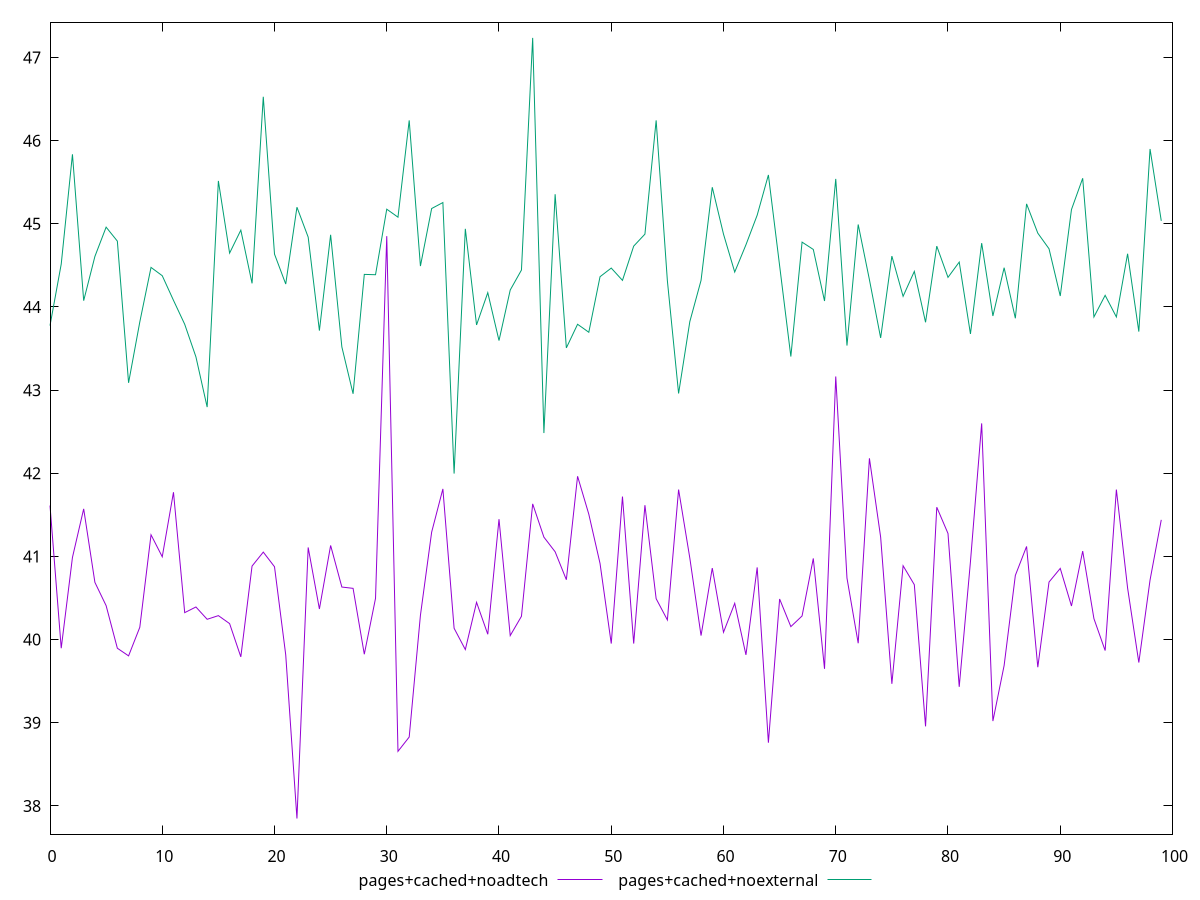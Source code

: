reset
set terminal svg size 640, 500 enhanced background rgb 'white'
set output "reprap/bootup-time/comparison/line/4_vs_5.svg"

$pagesCachedNoadtech <<EOF
0 41.611999999999995
1 39.89599999999999
2 40.988
3 41.57199999999999
4 40.687999999999995
5 40.40799999999999
6 39.895999999999994
7 39.80399999999999
8 40.147999999999996
9 41.26
10 40.99599999999999
11 41.77199999999999
12 40.32399999999999
13 40.391999999999996
14 40.24399999999999
15 40.288
16 40.19199999999999
17 39.79199999999999
18 40.884
19 41.05199999999999
20 40.87599999999999
21 39.816
22 37.848
23 41.10799999999999
24 40.367999999999995
25 41.132
26 40.63199999999998
27 40.615999999999985
28 39.824
29 40.495999999999995
30 44.85199999999999
31 38.65599999999999
32 38.82799999999999
33 40.29199999999999
34 41.29199999999999
35 41.81199999999998
36 40.135999999999996
37 39.879999999999995
38 40.44799999999999
39 40.06399999999999
40 41.44799999999999
41 40.048
42 40.28
43 41.632000000000005
44 41.23199999999999
45 41.056
46 40.71999999999999
47 41.964
48 41.50799999999998
49 40.916
50 39.95199999999999
51 41.71999999999999
52 39.952
53 41.615999999999985
54 40.492
55 40.23599999999999
56 41.803999999999995
57 40.97999999999999
58 40.04799999999999
59 40.85999999999999
60 40.087999999999994
61 40.43599999999999
62 39.81599999999999
63 40.86799999999999
64 38.75999999999999
65 40.488
66 40.15599999999999
67 40.28399999999999
68 40.976
69 39.647999999999996
70 43.16399999999999
71 40.73999999999999
72 39.95599999999999
73 42.179999999999986
74 41.231999999999985
75 39.46799999999999
76 40.88799999999999
77 40.66
78 38.95599999999999
79 41.592000000000006
80 41.275999999999996
81 39.43199999999999
82 40.93599999999999
83 42.599999999999994
84 39.01999999999998
85 39.68799999999999
86 40.77199999999999
87 41.11999999999999
88 39.668000000000006
89 40.69199999999999
90 40.855999999999995
91 40.403999999999996
92 41.06399999999999
93 40.251999999999995
94 39.867999999999995
95 41.80399999999999
96 40.620000000000005
97 39.724000000000004
98 40.71599999999998
99 41.43999999999999
EOF

$pagesCachedNoexternal <<EOF
0 43.77599999999999
1 44.51599999999998
2 45.836
3 44.07599999999999
4 44.608000000000004
5 44.959999999999994
6 44.791999999999994
7 43.08799999999999
8 43.81999999999999
9 44.475999999999985
10 44.37599999999999
11 44.079999999999984
12 43.79199999999999
13 43.4
14 42.79599999999999
15 45.51599999999999
16 44.64799999999998
17 44.92399999999999
18 44.283999999999985
19 46.52799999999999
20 44.63599999999999
21 44.27599999999998
22 45.199999999999996
23 44.84
24 43.715999999999994
25 44.867999999999995
26 43.519999999999996
27 42.955999999999996
28 44.39199999999999
29 44.388
30 45.17599999999999
31 45.08
32 46.244
33 44.49199999999999
34 45.18399999999999
35 45.255999999999986
36 41.99599999999999
37 44.93999999999999
38 43.78399999999999
39 44.17199999999999
40 43.596
41 44.20399999999999
42 44.44399999999999
43 47.23599999999999
44 42.48399999999998
45 45.355999999999995
46 43.507999999999996
47 43.79199999999999
48 43.696
49 44.36399999999999
50 44.46799999999999
51 44.32
52 44.731999999999985
53 44.876
54 46.243999999999986
55 44.315999999999995
56 42.96
57 43.82399999999999
58 44.31999999999999
59 45.44
60 44.87599999999999
61 44.419999999999995
62 44.74799999999999
63 45.103999999999985
64 45.58799999999999
65 44.495999999999995
66 43.40399999999998
67 44.77999999999999
68 44.691999999999986
69 44.071999999999996
70 45.539999999999985
71 43.535999999999994
72 44.992
73 44.32799999999999
74 43.627999999999986
75 44.61199999999998
76 44.127999999999986
77 44.42799999999998
78 43.81599999999999
79 44.732
80 44.355999999999995
81 44.53999999999999
82 43.675999999999995
83 44.76799999999999
84 43.89199999999999
85 44.471999999999994
86 43.86399999999999
87 45.23999999999999
88 44.88799999999999
89 44.69999999999999
90 44.131999999999984
91 45.172
92 45.54799999999999
93 43.87999999999998
94 44.139999999999986
95 43.879999999999995
96 44.639999999999986
97 43.703999999999986
98 45.899999999999984
99 45.03599999999999
EOF

set key outside below
set yrange [37.66024:47.42375999999999]

plot \
  $pagesCachedNoadtech title "pages+cached+noadtech" with line, \
  $pagesCachedNoexternal title "pages+cached+noexternal" with line, \


reset